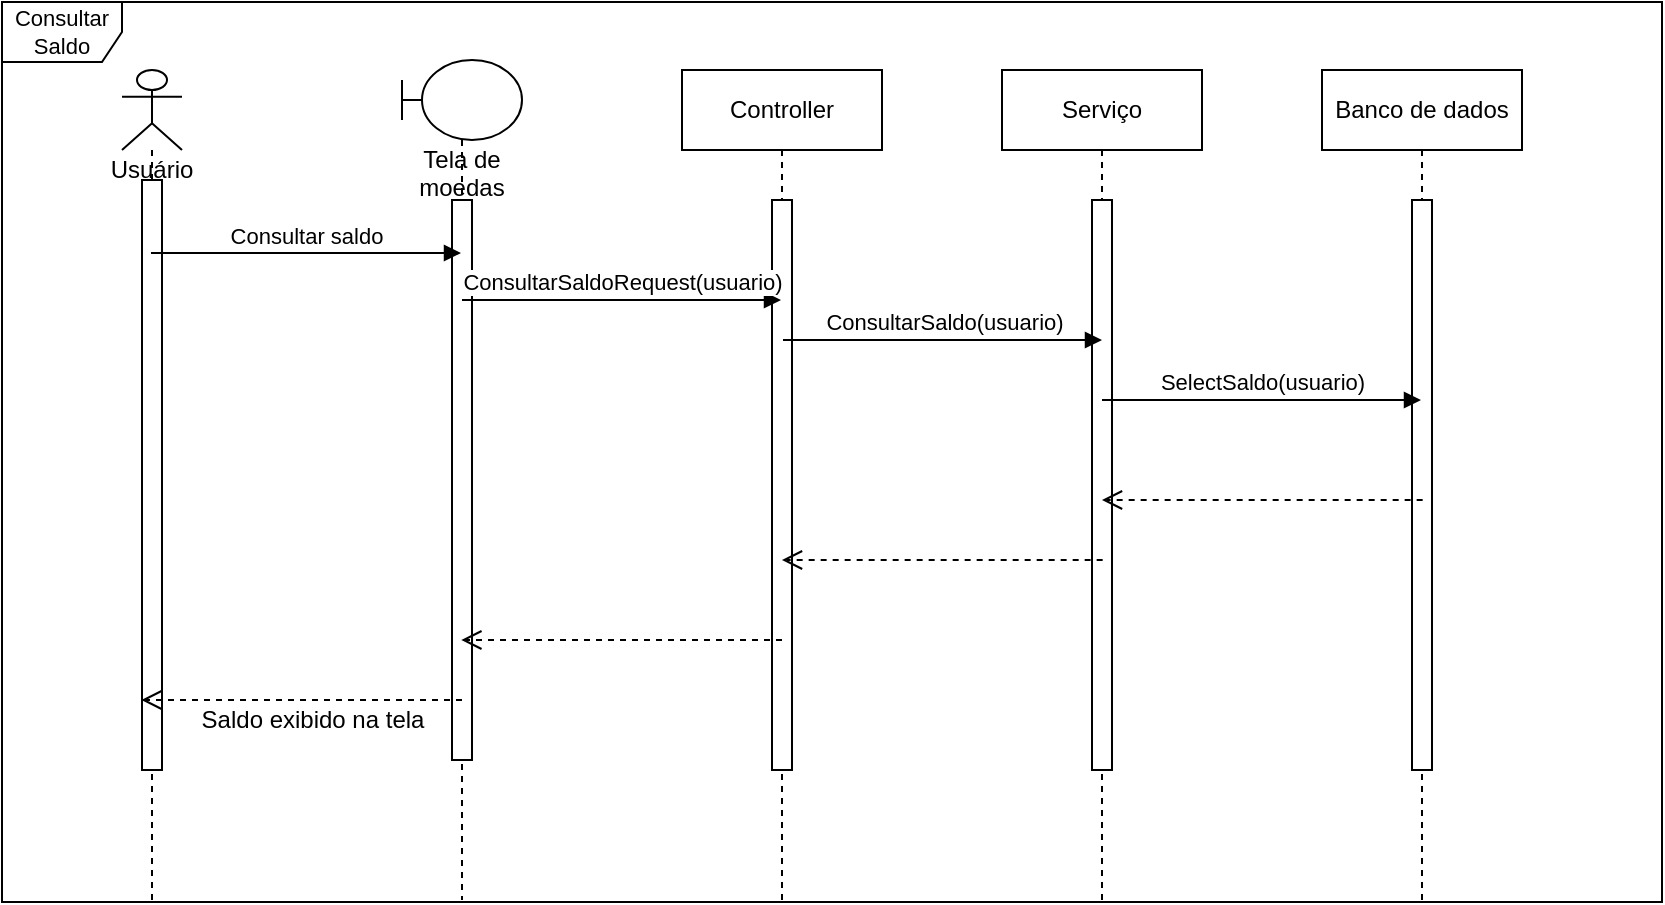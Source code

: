 <mxfile version="15.8.3" type="device"><diagram id="cXGuucE89ZPNYP7mccaH" name="Page-1"><mxGraphModel dx="1935" dy="393" grid="1" gridSize="10" guides="1" tooltips="1" connect="1" arrows="1" fold="1" page="1" pageScale="1" pageWidth="827" pageHeight="1169" math="0" shadow="0"><root><mxCell id="0"/><mxCell id="1" parent="0"/><mxCell id="lC45lOTP35fD4Hhv5ARE-2" value="Consultar Saldo" style="shape=umlFrame;whiteSpace=wrap;html=1;fontSize=11;" parent="1" vertex="1"><mxGeometry x="-150" y="61" width="830" height="450" as="geometry"/></mxCell><mxCell id="lC45lOTP35fD4Hhv5ARE-3" value="Tela de moedas" style="shape=umlLifeline;participant=umlBoundary;perimeter=lifelinePerimeter;whiteSpace=wrap;html=1;container=1;collapsible=0;recursiveResize=0;verticalAlign=top;spacingTop=36;outlineConnect=0;" parent="1" vertex="1"><mxGeometry x="50" y="90" width="60" height="420" as="geometry"/></mxCell><mxCell id="lC45lOTP35fD4Hhv5ARE-4" value="" style="html=1;direction=south;" parent="lC45lOTP35fD4Hhv5ARE-3" vertex="1"><mxGeometry x="25" y="70" width="10" height="280" as="geometry"/></mxCell><mxCell id="lC45lOTP35fD4Hhv5ARE-5" value="Usuário" style="shape=umlLifeline;participant=umlActor;perimeter=lifelinePerimeter;whiteSpace=wrap;html=1;container=1;collapsible=0;recursiveResize=0;verticalAlign=top;spacingTop=36;outlineConnect=0;" parent="1" vertex="1"><mxGeometry x="-90" y="95" width="30" height="415" as="geometry"/></mxCell><mxCell id="lC45lOTP35fD4Hhv5ARE-6" value="" style="html=1;direction=south;" parent="lC45lOTP35fD4Hhv5ARE-5" vertex="1"><mxGeometry x="10" y="55" width="10" height="295" as="geometry"/></mxCell><mxCell id="lC45lOTP35fD4Hhv5ARE-7" value="Controller" style="shape=umlLifeline;perimeter=lifelinePerimeter;whiteSpace=wrap;html=1;container=1;collapsible=0;recursiveResize=0;outlineConnect=0;" parent="1" vertex="1"><mxGeometry x="190" y="95" width="100" height="415" as="geometry"/></mxCell><mxCell id="lC45lOTP35fD4Hhv5ARE-8" value="" style="html=1;direction=south;" parent="lC45lOTP35fD4Hhv5ARE-7" vertex="1"><mxGeometry x="45" y="65" width="10" height="285" as="geometry"/></mxCell><mxCell id="lC45lOTP35fD4Hhv5ARE-9" value="Serviço" style="shape=umlLifeline;perimeter=lifelinePerimeter;whiteSpace=wrap;html=1;container=1;collapsible=0;recursiveResize=0;outlineConnect=0;" parent="1" vertex="1"><mxGeometry x="350" y="95" width="100" height="415" as="geometry"/></mxCell><mxCell id="lC45lOTP35fD4Hhv5ARE-10" value="" style="html=1;direction=south;" parent="lC45lOTP35fD4Hhv5ARE-9" vertex="1"><mxGeometry x="45" y="65" width="10" height="285" as="geometry"/></mxCell><mxCell id="lC45lOTP35fD4Hhv5ARE-11" value="Banco de dados" style="shape=umlLifeline;perimeter=lifelinePerimeter;whiteSpace=wrap;html=1;container=1;collapsible=0;recursiveResize=0;outlineConnect=0;" parent="1" vertex="1"><mxGeometry x="510" y="95" width="100" height="415" as="geometry"/></mxCell><mxCell id="lC45lOTP35fD4Hhv5ARE-37" value="" style="html=1;direction=south;" parent="lC45lOTP35fD4Hhv5ARE-11" vertex="1"><mxGeometry x="45" y="65" width="10" height="285" as="geometry"/></mxCell><mxCell id="lC45lOTP35fD4Hhv5ARE-12" value="Consultar saldo" style="html=1;verticalAlign=bottom;endArrow=block;rounded=0;" parent="1" edge="1"><mxGeometry width="80" relative="1" as="geometry"><mxPoint x="-75.5" y="186.5" as="sourcePoint"/><mxPoint x="79.5" y="186.5" as="targetPoint"/></mxGeometry></mxCell><mxCell id="lC45lOTP35fD4Hhv5ARE-13" value="ConsultarSaldoRequest(usuario)" style="html=1;verticalAlign=bottom;endArrow=block;rounded=0;" parent="1" target="lC45lOTP35fD4Hhv5ARE-7" edge="1"><mxGeometry width="80" relative="1" as="geometry"><mxPoint x="80" y="210" as="sourcePoint"/><mxPoint x="235" y="210" as="targetPoint"/></mxGeometry></mxCell><mxCell id="lC45lOTP35fD4Hhv5ARE-14" value="ConsultarSaldo(usuario)" style="html=1;verticalAlign=bottom;endArrow=block;rounded=0;" parent="1" edge="1"><mxGeometry width="80" relative="1" as="geometry"><mxPoint x="240.5" y="230" as="sourcePoint"/><mxPoint x="400" y="230" as="targetPoint"/></mxGeometry></mxCell><mxCell id="lC45lOTP35fD4Hhv5ARE-15" value="SelectSaldo(usuario)" style="html=1;verticalAlign=bottom;endArrow=block;rounded=0;" parent="1" edge="1"><mxGeometry width="80" relative="1" as="geometry"><mxPoint x="400" y="260" as="sourcePoint"/><mxPoint x="559.5" y="260" as="targetPoint"/></mxGeometry></mxCell><mxCell id="lC45lOTP35fD4Hhv5ARE-27" value="" style="group" parent="1" vertex="1" connectable="0"><mxGeometry x="239.997" y="340" width="165.003" height="30" as="geometry"/></mxCell><mxCell id="lC45lOTP35fD4Hhv5ARE-28" value="" style="html=1;verticalAlign=bottom;endArrow=open;dashed=1;endSize=8;rounded=0;" parent="lC45lOTP35fD4Hhv5ARE-27" edge="1"><mxGeometry relative="1" as="geometry"><mxPoint x="160.333" as="sourcePoint"/><mxPoint as="targetPoint"/></mxGeometry></mxCell><mxCell id="lC45lOTP35fD4Hhv5ARE-29" value="" style="html=1;verticalAlign=bottom;endArrow=open;dashed=1;endSize=8;rounded=0;" parent="1" edge="1"><mxGeometry relative="1" as="geometry"><mxPoint x="560.33" y="310.0" as="sourcePoint"/><mxPoint x="399.997" y="310.0" as="targetPoint"/></mxGeometry></mxCell><mxCell id="lC45lOTP35fD4Hhv5ARE-30" value="" style="html=1;verticalAlign=bottom;endArrow=open;dashed=1;endSize=8;rounded=0;" parent="1" edge="1"><mxGeometry relative="1" as="geometry"><mxPoint x="240" y="380" as="sourcePoint"/><mxPoint x="79.667" y="380" as="targetPoint"/></mxGeometry></mxCell><mxCell id="lC45lOTP35fD4Hhv5ARE-31" value="" style="html=1;verticalAlign=bottom;endArrow=open;dashed=1;endSize=8;rounded=0;" parent="1" edge="1"><mxGeometry relative="1" as="geometry"><mxPoint x="80" y="410" as="sourcePoint"/><mxPoint x="-80.333" y="410" as="targetPoint"/></mxGeometry></mxCell><mxCell id="lC45lOTP35fD4Hhv5ARE-38" value="Saldo exibido na tela" style="text;html=1;align=center;verticalAlign=middle;resizable=0;points=[];autosize=1;strokeColor=none;fillColor=none;" parent="1" vertex="1"><mxGeometry x="-60" y="410" width="130" height="20" as="geometry"/></mxCell></root></mxGraphModel></diagram></mxfile>